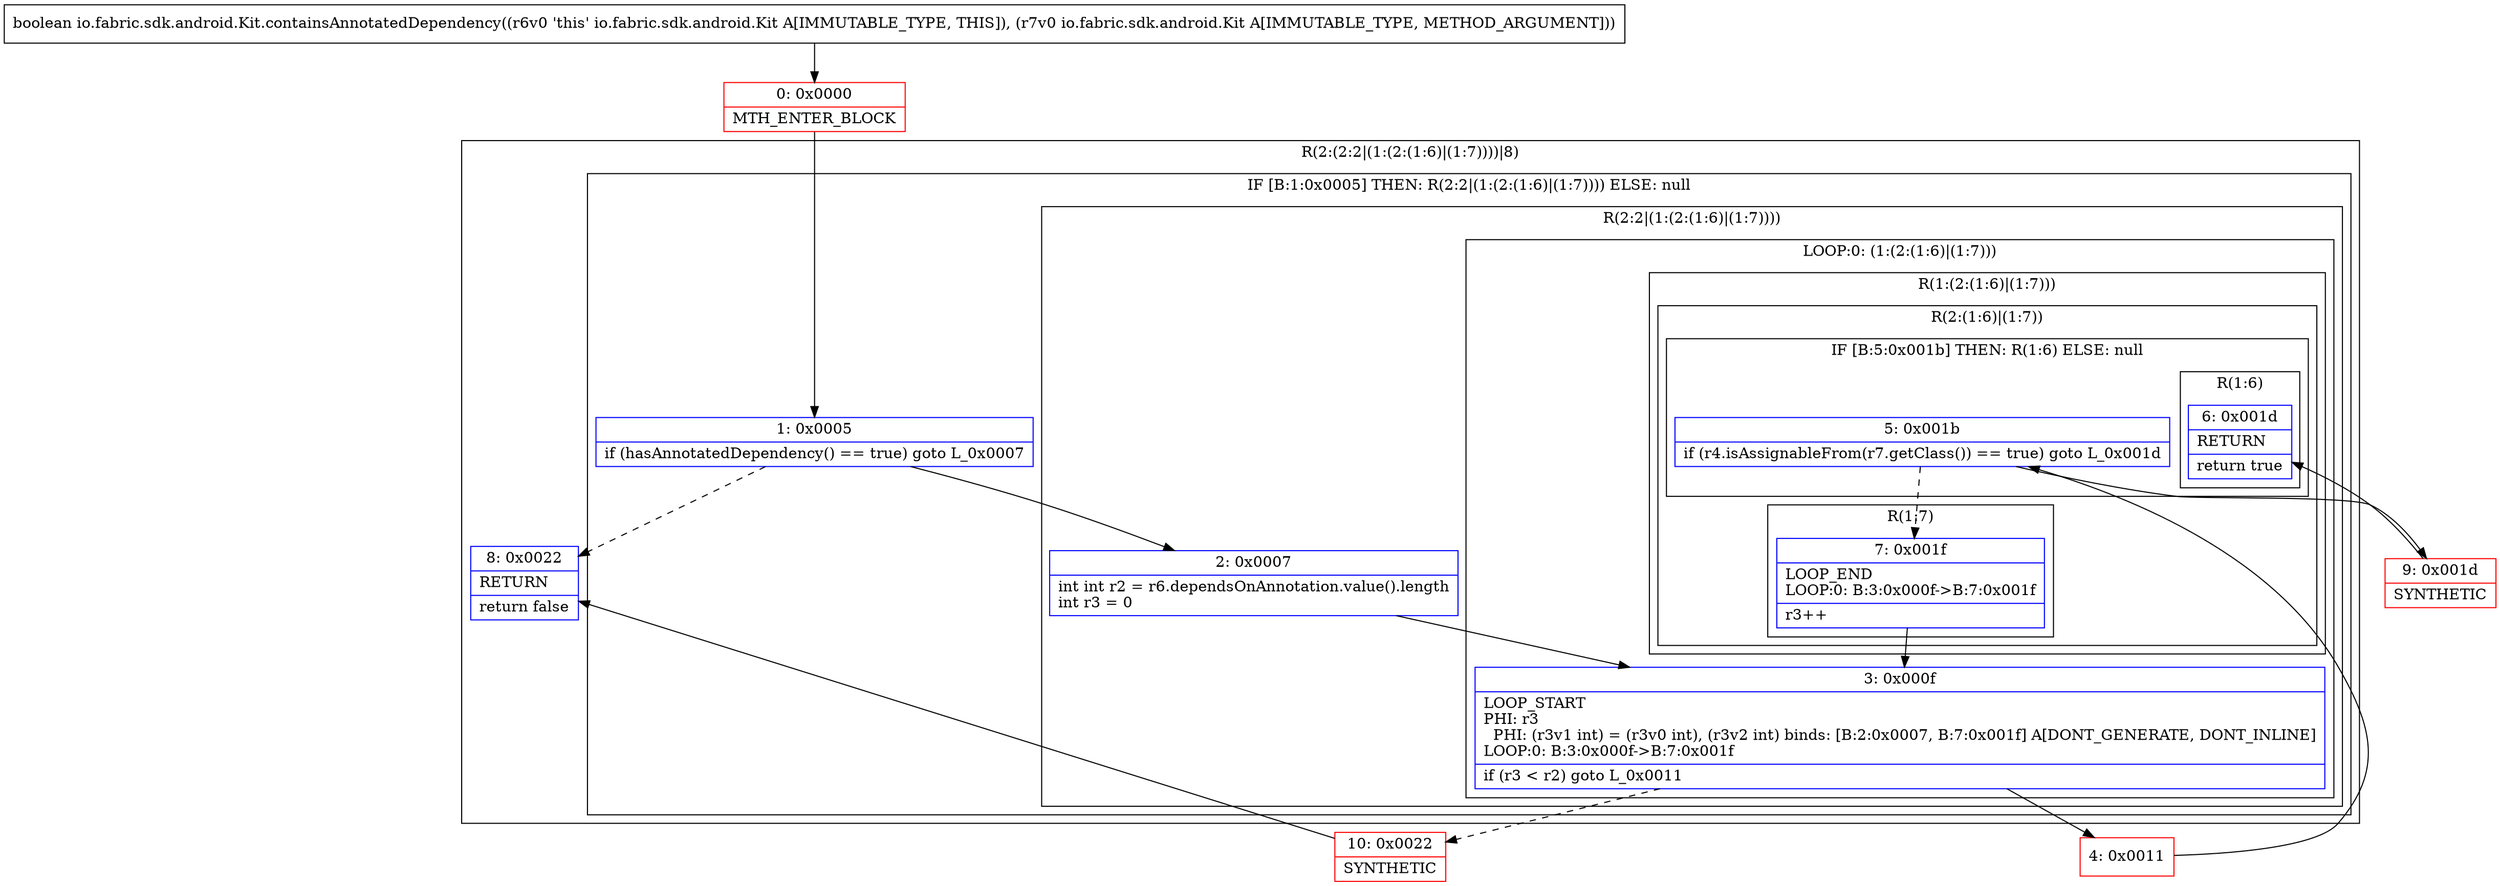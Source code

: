 digraph "CFG forio.fabric.sdk.android.Kit.containsAnnotatedDependency(Lio\/fabric\/sdk\/android\/Kit;)Z" {
subgraph cluster_Region_120568292 {
label = "R(2:(2:2|(1:(2:(1:6)|(1:7))))|8)";
node [shape=record,color=blue];
subgraph cluster_IfRegion_619944200 {
label = "IF [B:1:0x0005] THEN: R(2:2|(1:(2:(1:6)|(1:7)))) ELSE: null";
node [shape=record,color=blue];
Node_1 [shape=record,label="{1\:\ 0x0005|if (hasAnnotatedDependency() == true) goto L_0x0007\l}"];
subgraph cluster_Region_1986738703 {
label = "R(2:2|(1:(2:(1:6)|(1:7))))";
node [shape=record,color=blue];
Node_2 [shape=record,label="{2\:\ 0x0007|int int r2 = r6.dependsOnAnnotation.value().length\lint r3 = 0\l}"];
subgraph cluster_LoopRegion_2082462270 {
label = "LOOP:0: (1:(2:(1:6)|(1:7)))";
node [shape=record,color=blue];
Node_3 [shape=record,label="{3\:\ 0x000f|LOOP_START\lPHI: r3 \l  PHI: (r3v1 int) = (r3v0 int), (r3v2 int) binds: [B:2:0x0007, B:7:0x001f] A[DONT_GENERATE, DONT_INLINE]\lLOOP:0: B:3:0x000f\-\>B:7:0x001f\l|if (r3 \< r2) goto L_0x0011\l}"];
subgraph cluster_Region_2041305264 {
label = "R(1:(2:(1:6)|(1:7)))";
node [shape=record,color=blue];
subgraph cluster_Region_53587704 {
label = "R(2:(1:6)|(1:7))";
node [shape=record,color=blue];
subgraph cluster_IfRegion_1001540687 {
label = "IF [B:5:0x001b] THEN: R(1:6) ELSE: null";
node [shape=record,color=blue];
Node_5 [shape=record,label="{5\:\ 0x001b|if (r4.isAssignableFrom(r7.getClass()) == true) goto L_0x001d\l}"];
subgraph cluster_Region_972996397 {
label = "R(1:6)";
node [shape=record,color=blue];
Node_6 [shape=record,label="{6\:\ 0x001d|RETURN\l|return true\l}"];
}
}
subgraph cluster_Region_940175309 {
label = "R(1:7)";
node [shape=record,color=blue];
Node_7 [shape=record,label="{7\:\ 0x001f|LOOP_END\lLOOP:0: B:3:0x000f\-\>B:7:0x001f\l|r3++\l}"];
}
}
}
}
}
}
Node_8 [shape=record,label="{8\:\ 0x0022|RETURN\l|return false\l}"];
}
Node_0 [shape=record,color=red,label="{0\:\ 0x0000|MTH_ENTER_BLOCK\l}"];
Node_4 [shape=record,color=red,label="{4\:\ 0x0011}"];
Node_9 [shape=record,color=red,label="{9\:\ 0x001d|SYNTHETIC\l}"];
Node_10 [shape=record,color=red,label="{10\:\ 0x0022|SYNTHETIC\l}"];
MethodNode[shape=record,label="{boolean io.fabric.sdk.android.Kit.containsAnnotatedDependency((r6v0 'this' io.fabric.sdk.android.Kit A[IMMUTABLE_TYPE, THIS]), (r7v0 io.fabric.sdk.android.Kit A[IMMUTABLE_TYPE, METHOD_ARGUMENT])) }"];
MethodNode -> Node_0;
Node_1 -> Node_2;
Node_1 -> Node_8[style=dashed];
Node_2 -> Node_3;
Node_3 -> Node_4;
Node_3 -> Node_10[style=dashed];
Node_5 -> Node_7[style=dashed];
Node_5 -> Node_9;
Node_7 -> Node_3;
Node_0 -> Node_1;
Node_4 -> Node_5;
Node_9 -> Node_6;
Node_10 -> Node_8;
}

